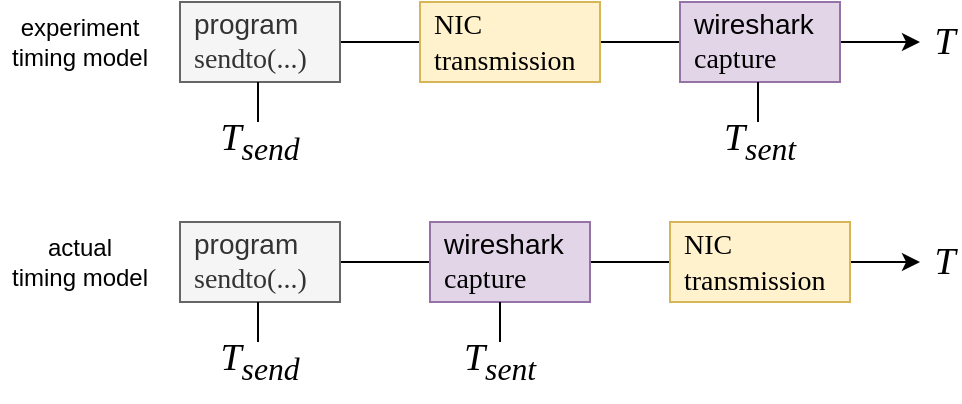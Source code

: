<mxfile version="13.0.1" type="device"><diagram id="r-kVbwDBWIzJWUxpup93" name="Page-1"><mxGraphModel dx="2187" dy="943" grid="1" gridSize="10" guides="1" tooltips="1" connect="1" arrows="1" fold="1" page="1" pageScale="1" pageWidth="827" pageHeight="1169" math="0" shadow="0"><root><mxCell id="0"/><mxCell id="1" parent="0"/><mxCell id="slDTjfqlm2ZyEp5ZRrwX-1" value="" style="endArrow=classic;html=1;" edge="1" parent="1"><mxGeometry width="50" height="50" relative="1" as="geometry"><mxPoint x="40" y="80" as="sourcePoint"/><mxPoint x="410" y="80" as="targetPoint"/></mxGeometry></mxCell><mxCell id="slDTjfqlm2ZyEp5ZRrwX-4" value="&lt;div style=&quot;font-size: 14px&quot;&gt;&lt;font style=&quot;font-size: 14px&quot;&gt;program &lt;br&gt;&lt;/font&gt;&lt;/div&gt;&lt;div style=&quot;font-size: 14px&quot;&gt;&lt;font style=&quot;font-size: 14px&quot; face=&quot;Tahoma&quot;&gt;sendto(...)&lt;/font&gt;&lt;/div&gt;" style="text;html=1;strokeColor=#666666;fillColor=#f5f5f5;align=left;verticalAlign=middle;whiteSpace=wrap;rounded=0;perimeterSpacing=1;spacingLeft=5;fontColor=#333333;" vertex="1" parent="1"><mxGeometry x="40" y="60" width="80" height="40" as="geometry"/></mxCell><mxCell id="slDTjfqlm2ZyEp5ZRrwX-5" value="&lt;div style=&quot;font-size: 14px&quot;&gt;&lt;font style=&quot;font-size: 14px&quot; face=&quot;Tahoma&quot;&gt;NIC&lt;/font&gt;&lt;/div&gt;&lt;div style=&quot;font-size: 14px&quot;&gt;&lt;font style=&quot;font-size: 14px&quot; face=&quot;Tahoma&quot;&gt;transmission&lt;br&gt;&lt;/font&gt;&lt;/div&gt;" style="text;html=1;strokeColor=#d6b656;fillColor=#fff2cc;align=left;verticalAlign=middle;whiteSpace=wrap;rounded=0;perimeterSpacing=1;spacingLeft=5;" vertex="1" parent="1"><mxGeometry x="160" y="60" width="90" height="40" as="geometry"/></mxCell><mxCell id="slDTjfqlm2ZyEp5ZRrwX-8" value="&lt;div style=&quot;font-size: 14px&quot;&gt;&lt;font style=&quot;font-size: 14px&quot;&gt;wireshark &lt;br&gt;&lt;/font&gt;&lt;/div&gt;&lt;div style=&quot;font-size: 14px&quot;&gt;&lt;font style=&quot;font-size: 14px&quot; face=&quot;Tahoma&quot;&gt;capture&lt;/font&gt;&lt;/div&gt;" style="text;html=1;strokeColor=#9673a6;fillColor=#e1d5e7;align=left;verticalAlign=middle;whiteSpace=wrap;rounded=0;perimeterSpacing=1;spacingLeft=5;" vertex="1" parent="1"><mxGeometry x="290" y="60" width="80" height="40" as="geometry"/></mxCell><mxCell id="slDTjfqlm2ZyEp5ZRrwX-11" value="" style="endArrow=none;html=1;" edge="1" parent="1"><mxGeometry width="50" height="50" relative="1" as="geometry"><mxPoint x="79" y="120" as="sourcePoint"/><mxPoint x="79" y="100" as="targetPoint"/></mxGeometry></mxCell><mxCell id="slDTjfqlm2ZyEp5ZRrwX-13" value="" style="endArrow=none;html=1;" edge="1" parent="1"><mxGeometry width="50" height="50" relative="1" as="geometry"><mxPoint x="329" y="120" as="sourcePoint"/><mxPoint x="329" y="100" as="targetPoint"/></mxGeometry></mxCell><mxCell id="slDTjfqlm2ZyEp5ZRrwX-15" value="&lt;i&gt;&lt;font style=&quot;font-size: 19px&quot; face=&quot;Georgia&quot;&gt;T&lt;sub&gt;send&lt;/sub&gt;&lt;/font&gt;&lt;/i&gt;" style="text;html=1;strokeColor=none;fillColor=none;align=center;verticalAlign=middle;whiteSpace=wrap;rounded=0;" vertex="1" parent="1"><mxGeometry x="60" y="110" width="40" height="40" as="geometry"/></mxCell><mxCell id="slDTjfqlm2ZyEp5ZRrwX-16" value="&lt;i&gt;&lt;font style=&quot;font-size: 19px&quot; face=&quot;Georgia&quot;&gt;T&lt;sub&gt;sent&lt;/sub&gt;&lt;/font&gt;&lt;/i&gt;" style="text;html=1;strokeColor=none;fillColor=none;align=center;verticalAlign=middle;whiteSpace=wrap;rounded=0;" vertex="1" parent="1"><mxGeometry x="310" y="110" width="40" height="40" as="geometry"/></mxCell><mxCell id="slDTjfqlm2ZyEp5ZRrwX-17" value="&lt;i&gt;&lt;font style=&quot;font-size: 19px&quot; face=&quot;Georgia&quot;&gt;T&lt;/font&gt;&lt;/i&gt;" style="text;html=1;strokeColor=none;fillColor=none;align=center;verticalAlign=middle;whiteSpace=wrap;rounded=0;" vertex="1" parent="1"><mxGeometry x="413.5" y="60" width="16.5" height="40" as="geometry"/></mxCell><mxCell id="slDTjfqlm2ZyEp5ZRrwX-20" value="" style="endArrow=classic;html=1;" edge="1" parent="1"><mxGeometry width="50" height="50" relative="1" as="geometry"><mxPoint x="40" y="190" as="sourcePoint"/><mxPoint x="410" y="190" as="targetPoint"/></mxGeometry></mxCell><mxCell id="slDTjfqlm2ZyEp5ZRrwX-21" value="&lt;div style=&quot;font-size: 14px&quot;&gt;&lt;font style=&quot;font-size: 14px&quot;&gt;program &lt;br&gt;&lt;/font&gt;&lt;/div&gt;&lt;div style=&quot;font-size: 14px&quot;&gt;&lt;font style=&quot;font-size: 14px&quot; face=&quot;Tahoma&quot;&gt;sendto(...)&lt;/font&gt;&lt;/div&gt;" style="text;html=1;strokeColor=#666666;fillColor=#f5f5f5;align=left;verticalAlign=middle;whiteSpace=wrap;rounded=0;perimeterSpacing=1;spacingLeft=5;fontColor=#333333;" vertex="1" parent="1"><mxGeometry x="40" y="170" width="80" height="40" as="geometry"/></mxCell><mxCell id="slDTjfqlm2ZyEp5ZRrwX-22" value="&lt;div style=&quot;font-size: 14px&quot;&gt;&lt;font style=&quot;font-size: 14px&quot; face=&quot;Tahoma&quot;&gt;NIC&lt;/font&gt;&lt;/div&gt;&lt;div style=&quot;font-size: 14px&quot;&gt;&lt;font style=&quot;font-size: 14px&quot; face=&quot;Tahoma&quot;&gt;transmission&lt;br&gt;&lt;/font&gt;&lt;/div&gt;" style="text;html=1;strokeColor=#d6b656;fillColor=#fff2cc;align=left;verticalAlign=middle;whiteSpace=wrap;rounded=0;perimeterSpacing=1;spacingLeft=5;" vertex="1" parent="1"><mxGeometry x="285" y="170" width="90" height="40" as="geometry"/></mxCell><mxCell id="slDTjfqlm2ZyEp5ZRrwX-23" value="&lt;div style=&quot;font-size: 14px&quot;&gt;&lt;font style=&quot;font-size: 14px&quot;&gt;wireshark &lt;br&gt;&lt;/font&gt;&lt;/div&gt;&lt;div style=&quot;font-size: 14px&quot;&gt;&lt;font style=&quot;font-size: 14px&quot; face=&quot;Tahoma&quot;&gt;capture&lt;/font&gt;&lt;/div&gt;" style="text;html=1;strokeColor=#9673a6;fillColor=#e1d5e7;align=left;verticalAlign=middle;whiteSpace=wrap;rounded=0;perimeterSpacing=1;spacingLeft=5;" vertex="1" parent="1"><mxGeometry x="165" y="170" width="80" height="40" as="geometry"/></mxCell><mxCell id="slDTjfqlm2ZyEp5ZRrwX-24" value="" style="endArrow=none;html=1;" edge="1" parent="1"><mxGeometry width="50" height="50" relative="1" as="geometry"><mxPoint x="79" y="230" as="sourcePoint"/><mxPoint x="79" y="210" as="targetPoint"/></mxGeometry></mxCell><mxCell id="slDTjfqlm2ZyEp5ZRrwX-25" value="" style="endArrow=none;html=1;" edge="1" parent="1"><mxGeometry width="50" height="50" relative="1" as="geometry"><mxPoint x="200" y="230" as="sourcePoint"/><mxPoint x="200" y="210" as="targetPoint"/></mxGeometry></mxCell><mxCell id="slDTjfqlm2ZyEp5ZRrwX-26" value="&lt;i&gt;&lt;font style=&quot;font-size: 19px&quot; face=&quot;Georgia&quot;&gt;T&lt;sub&gt;send&lt;/sub&gt;&lt;/font&gt;&lt;/i&gt;" style="text;html=1;strokeColor=none;fillColor=none;align=center;verticalAlign=middle;whiteSpace=wrap;rounded=0;" vertex="1" parent="1"><mxGeometry x="60" y="220" width="40" height="40" as="geometry"/></mxCell><mxCell id="slDTjfqlm2ZyEp5ZRrwX-27" value="&lt;i&gt;&lt;font style=&quot;font-size: 19px&quot; face=&quot;Georgia&quot;&gt;T&lt;sub&gt;sent&lt;/sub&gt;&lt;/font&gt;&lt;/i&gt;" style="text;html=1;strokeColor=none;fillColor=none;align=center;verticalAlign=middle;whiteSpace=wrap;rounded=0;" vertex="1" parent="1"><mxGeometry x="180" y="220" width="40" height="40" as="geometry"/></mxCell><mxCell id="slDTjfqlm2ZyEp5ZRrwX-28" value="&lt;i&gt;&lt;font style=&quot;font-size: 19px&quot; face=&quot;Georgia&quot;&gt;T&lt;/font&gt;&lt;/i&gt;" style="text;html=1;strokeColor=none;fillColor=none;align=center;verticalAlign=middle;whiteSpace=wrap;rounded=0;" vertex="1" parent="1"><mxGeometry x="413.5" y="170" width="16.5" height="40" as="geometry"/></mxCell><mxCell id="slDTjfqlm2ZyEp5ZRrwX-29" value="&lt;div&gt;experiment&lt;/div&gt;&lt;div&gt;timing model&lt;br&gt;&lt;/div&gt;" style="text;html=1;strokeColor=none;fillColor=none;align=center;verticalAlign=middle;whiteSpace=wrap;rounded=0;rotation=0;" vertex="1" parent="1"><mxGeometry x="-50" y="70" width="80" height="20" as="geometry"/></mxCell><mxCell id="slDTjfqlm2ZyEp5ZRrwX-30" value="&lt;div&gt;actual&lt;/div&gt;&lt;div&gt;timing model&lt;br&gt;&lt;/div&gt;" style="text;html=1;strokeColor=none;fillColor=none;align=center;verticalAlign=middle;whiteSpace=wrap;rounded=0;rotation=0;" vertex="1" parent="1"><mxGeometry x="-50" y="180" width="80" height="20" as="geometry"/></mxCell></root></mxGraphModel></diagram></mxfile>